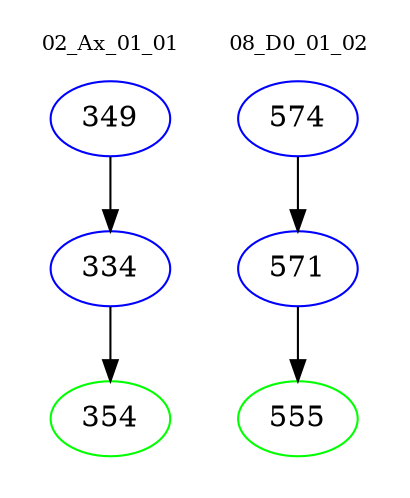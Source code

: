 digraph{
subgraph cluster_0 {
color = white
label = "02_Ax_01_01";
fontsize=10;
T0_349 [label="349", color="blue"]
T0_349 -> T0_334 [color="black"]
T0_334 [label="334", color="blue"]
T0_334 -> T0_354 [color="black"]
T0_354 [label="354", color="green"]
}
subgraph cluster_1 {
color = white
label = "08_D0_01_02";
fontsize=10;
T1_574 [label="574", color="blue"]
T1_574 -> T1_571 [color="black"]
T1_571 [label="571", color="blue"]
T1_571 -> T1_555 [color="black"]
T1_555 [label="555", color="green"]
}
}
